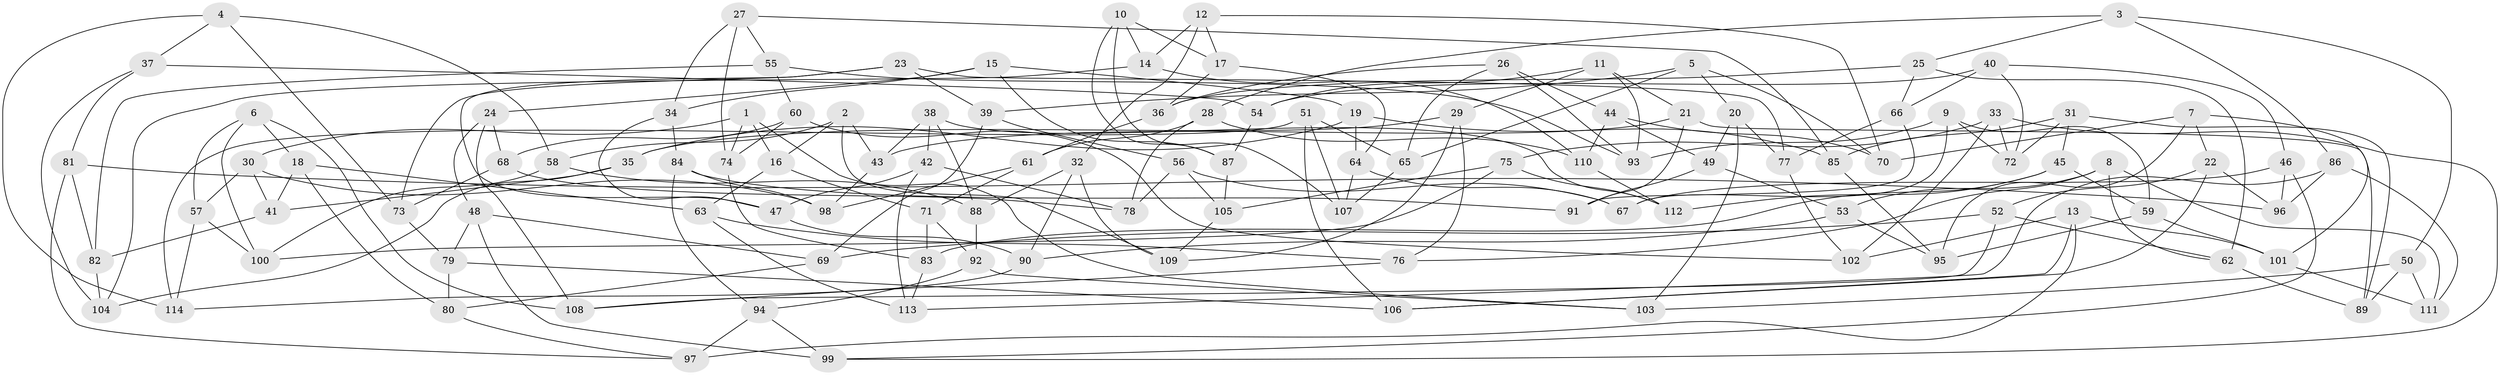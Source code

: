 // Generated by graph-tools (version 1.1) at 2025/02/03/09/25 03:02:53]
// undirected, 114 vertices, 228 edges
graph export_dot {
graph [start="1"]
  node [color=gray90,style=filled];
  1;
  2;
  3;
  4;
  5;
  6;
  7;
  8;
  9;
  10;
  11;
  12;
  13;
  14;
  15;
  16;
  17;
  18;
  19;
  20;
  21;
  22;
  23;
  24;
  25;
  26;
  27;
  28;
  29;
  30;
  31;
  32;
  33;
  34;
  35;
  36;
  37;
  38;
  39;
  40;
  41;
  42;
  43;
  44;
  45;
  46;
  47;
  48;
  49;
  50;
  51;
  52;
  53;
  54;
  55;
  56;
  57;
  58;
  59;
  60;
  61;
  62;
  63;
  64;
  65;
  66;
  67;
  68;
  69;
  70;
  71;
  72;
  73;
  74;
  75;
  76;
  77;
  78;
  79;
  80;
  81;
  82;
  83;
  84;
  85;
  86;
  87;
  88;
  89;
  90;
  91;
  92;
  93;
  94;
  95;
  96;
  97;
  98;
  99;
  100;
  101;
  102;
  103;
  104;
  105;
  106;
  107;
  108;
  109;
  110;
  111;
  112;
  113;
  114;
  1 -- 30;
  1 -- 16;
  1 -- 74;
  1 -- 103;
  2 -- 109;
  2 -- 16;
  2 -- 58;
  2 -- 43;
  3 -- 50;
  3 -- 25;
  3 -- 28;
  3 -- 86;
  4 -- 114;
  4 -- 37;
  4 -- 58;
  4 -- 73;
  5 -- 20;
  5 -- 65;
  5 -- 39;
  5 -- 70;
  6 -- 108;
  6 -- 18;
  6 -- 100;
  6 -- 57;
  7 -- 101;
  7 -- 95;
  7 -- 70;
  7 -- 22;
  8 -- 111;
  8 -- 53;
  8 -- 76;
  8 -- 62;
  9 -- 59;
  9 -- 67;
  9 -- 72;
  9 -- 93;
  10 -- 17;
  10 -- 87;
  10 -- 14;
  10 -- 107;
  11 -- 29;
  11 -- 54;
  11 -- 93;
  11 -- 21;
  12 -- 14;
  12 -- 17;
  12 -- 32;
  12 -- 70;
  13 -- 106;
  13 -- 102;
  13 -- 97;
  13 -- 101;
  14 -- 104;
  14 -- 110;
  15 -- 87;
  15 -- 24;
  15 -- 34;
  15 -- 19;
  16 -- 71;
  16 -- 63;
  17 -- 36;
  17 -- 64;
  18 -- 80;
  18 -- 63;
  18 -- 41;
  19 -- 64;
  19 -- 85;
  19 -- 35;
  20 -- 49;
  20 -- 103;
  20 -- 77;
  21 -- 91;
  21 -- 89;
  21 -- 43;
  22 -- 106;
  22 -- 96;
  22 -- 52;
  23 -- 77;
  23 -- 73;
  23 -- 39;
  23 -- 47;
  24 -- 108;
  24 -- 48;
  24 -- 68;
  25 -- 66;
  25 -- 36;
  25 -- 62;
  26 -- 65;
  26 -- 93;
  26 -- 44;
  26 -- 36;
  27 -- 74;
  27 -- 34;
  27 -- 85;
  27 -- 55;
  28 -- 78;
  28 -- 110;
  28 -- 61;
  29 -- 109;
  29 -- 35;
  29 -- 76;
  30 -- 41;
  30 -- 98;
  30 -- 57;
  31 -- 72;
  31 -- 85;
  31 -- 89;
  31 -- 45;
  32 -- 90;
  32 -- 109;
  32 -- 88;
  33 -- 72;
  33 -- 102;
  33 -- 75;
  33 -- 99;
  34 -- 47;
  34 -- 84;
  35 -- 41;
  35 -- 104;
  36 -- 61;
  37 -- 104;
  37 -- 54;
  37 -- 81;
  38 -- 42;
  38 -- 112;
  38 -- 88;
  38 -- 43;
  39 -- 56;
  39 -- 69;
  40 -- 46;
  40 -- 66;
  40 -- 72;
  40 -- 54;
  41 -- 82;
  42 -- 113;
  42 -- 78;
  42 -- 47;
  43 -- 98;
  44 -- 70;
  44 -- 49;
  44 -- 110;
  45 -- 59;
  45 -- 112;
  45 -- 83;
  46 -- 96;
  46 -- 99;
  46 -- 67;
  47 -- 90;
  48 -- 99;
  48 -- 69;
  48 -- 79;
  49 -- 91;
  49 -- 53;
  50 -- 103;
  50 -- 111;
  50 -- 89;
  51 -- 106;
  51 -- 114;
  51 -- 65;
  51 -- 107;
  52 -- 108;
  52 -- 62;
  52 -- 69;
  53 -- 90;
  53 -- 95;
  54 -- 87;
  55 -- 82;
  55 -- 93;
  55 -- 60;
  56 -- 78;
  56 -- 67;
  56 -- 105;
  57 -- 100;
  57 -- 114;
  58 -- 100;
  58 -- 88;
  59 -- 95;
  59 -- 101;
  60 -- 68;
  60 -- 102;
  60 -- 74;
  61 -- 98;
  61 -- 71;
  62 -- 89;
  63 -- 76;
  63 -- 113;
  64 -- 107;
  64 -- 67;
  65 -- 107;
  66 -- 77;
  66 -- 91;
  68 -- 78;
  68 -- 73;
  69 -- 80;
  71 -- 92;
  71 -- 83;
  73 -- 79;
  74 -- 83;
  75 -- 112;
  75 -- 105;
  75 -- 100;
  76 -- 108;
  77 -- 102;
  79 -- 106;
  79 -- 80;
  80 -- 97;
  81 -- 97;
  81 -- 96;
  81 -- 82;
  82 -- 104;
  83 -- 113;
  84 -- 91;
  84 -- 94;
  84 -- 98;
  85 -- 95;
  86 -- 111;
  86 -- 96;
  86 -- 113;
  87 -- 105;
  88 -- 92;
  90 -- 114;
  92 -- 103;
  92 -- 94;
  94 -- 97;
  94 -- 99;
  101 -- 111;
  105 -- 109;
  110 -- 112;
}
